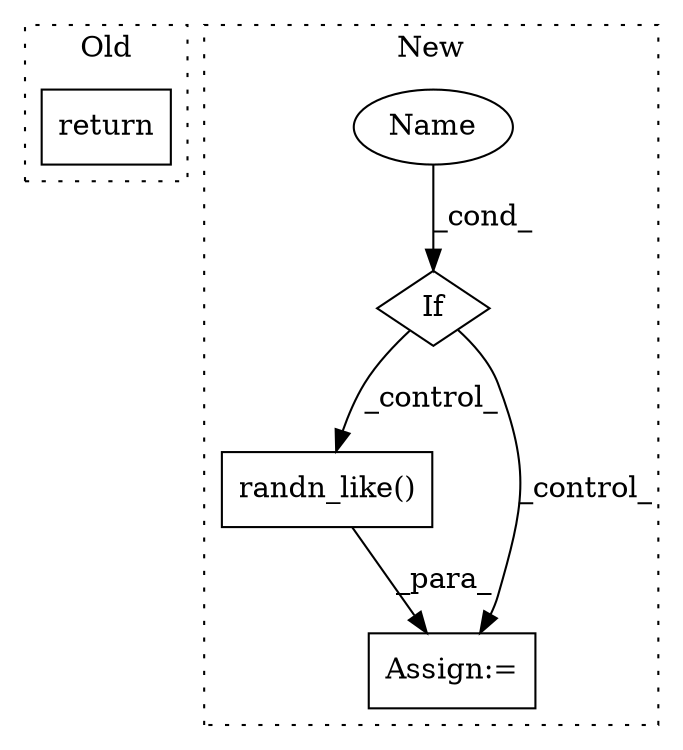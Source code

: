 digraph G {
subgraph cluster0 {
1 [label="return" a="93" s="18581" l="7" shape="box"];
label = "Old";
style="dotted";
}
subgraph cluster1 {
2 [label="randn_like()" a="75" s="19101,19119" l="17,1" shape="box"];
3 [label="Assign:=" a="68" s="19084" l="3" shape="box"];
4 [label="Name" a="87" s="19046" l="23" shape="ellipse"];
5 [label="If" a="96" s="19043" l="3" shape="diamond"];
label = "New";
style="dotted";
}
2 -> 3 [label="_para_"];
4 -> 5 [label="_cond_"];
5 -> 2 [label="_control_"];
5 -> 3 [label="_control_"];
}